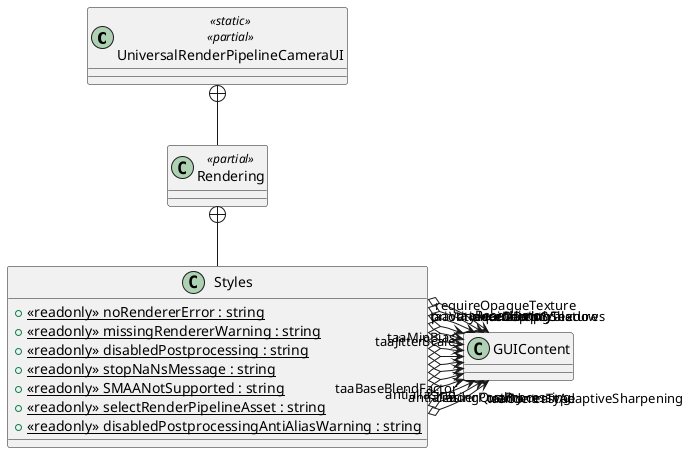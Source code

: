 @startuml
class UniversalRenderPipelineCameraUI <<static>> <<partial>> {
}
class Rendering <<partial>> {
}
class Styles {
    + {static} <<readonly>> noRendererError : string
    + {static} <<readonly>> missingRendererWarning : string
    + {static} <<readonly>> disabledPostprocessing : string
    + {static} <<readonly>> stopNaNsMessage : string
    + {static} <<readonly>> SMAANotSupported : string
    + {static} <<readonly>> selectRenderPipelineAsset : string
    + {static} <<readonly>> disabledPostprocessingAntiAliasWarning : string
}
UniversalRenderPipelineCameraUI +-- Rendering
Rendering +-- Styles
Styles o-> "rendererType" GUIContent
Styles o-> "renderPostProcessing" GUIContent
Styles o-> "antialiasing" GUIContent
Styles o-> "antialiasingQuality" GUIContent
Styles o-> "taaContrastAdaptiveSharpening" GUIContent
Styles o-> "taaBaseBlendFactor" GUIContent
Styles o-> "taaJitterScale" GUIContent
Styles o-> "taaMipBias" GUIContent
Styles o-> "taaVarianceClampScale" GUIContent
Styles o-> "taaResetHistory" GUIContent
Styles o-> "requireDepthTexture" GUIContent
Styles o-> "requireOpaqueTexture" GUIContent
Styles o-> "clearDepth" GUIContent
Styles o-> "renderingShadows" GUIContent
Styles o-> "priority" GUIContent
@enduml
